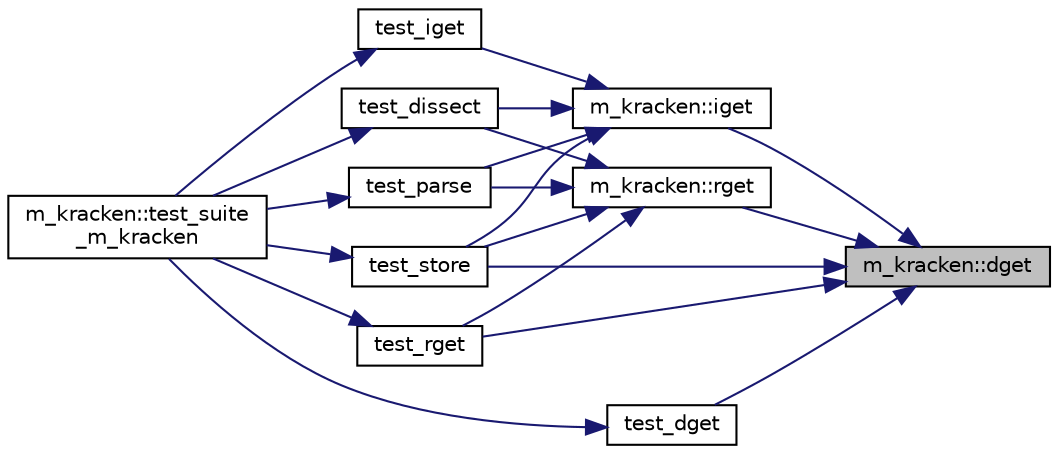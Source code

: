digraph "m_kracken::dget"
{
 // LATEX_PDF_SIZE
  edge [fontname="Helvetica",fontsize="10",labelfontname="Helvetica",labelfontsize="10"];
  node [fontname="Helvetica",fontsize="10",shape=record];
  rankdir="RL";
  Node1 [label="m_kracken::dget",height=0.2,width=0.4,color="black", fillcolor="grey75", style="filled", fontcolor="black",tooltip=" "];
  Node1 -> Node2 [dir="back",color="midnightblue",fontsize="10",style="solid",fontname="Helvetica"];
  Node2 [label="m_kracken::iget",height=0.2,width=0.4,color="black", fillcolor="white", style="filled",URL="$namespacem__kracken.html#a420718890eac378e5cd047dd0b477424",tooltip=" "];
  Node2 -> Node3 [dir="back",color="midnightblue",fontsize="10",style="solid",fontname="Helvetica"];
  Node3 [label="test_dissect",height=0.2,width=0.4,color="black", fillcolor="white", style="filled",URL="$M__kracken_8f90.html#a11a7205a4312de1b7569905779d3d8bd",tooltip=" "];
  Node3 -> Node4 [dir="back",color="midnightblue",fontsize="10",style="solid",fontname="Helvetica"];
  Node4 [label="m_kracken::test_suite\l_m_kracken",height=0.2,width=0.4,color="black", fillcolor="white", style="filled",URL="$namespacem__kracken.html#a59f94cea5ef39553cb4765959f981e00",tooltip=" "];
  Node2 -> Node5 [dir="back",color="midnightblue",fontsize="10",style="solid",fontname="Helvetica"];
  Node5 [label="test_iget",height=0.2,width=0.4,color="black", fillcolor="white", style="filled",URL="$M__kracken_8f90.html#abd47121392dc51796ba65d130b3c9c2f",tooltip=" "];
  Node5 -> Node4 [dir="back",color="midnightblue",fontsize="10",style="solid",fontname="Helvetica"];
  Node2 -> Node6 [dir="back",color="midnightblue",fontsize="10",style="solid",fontname="Helvetica"];
  Node6 [label="test_parse",height=0.2,width=0.4,color="black", fillcolor="white", style="filled",URL="$M__kracken_8f90.html#a42d41b204969ea6ee0ef1fa78285511f",tooltip=" "];
  Node6 -> Node4 [dir="back",color="midnightblue",fontsize="10",style="solid",fontname="Helvetica"];
  Node2 -> Node7 [dir="back",color="midnightblue",fontsize="10",style="solid",fontname="Helvetica"];
  Node7 [label="test_store",height=0.2,width=0.4,color="black", fillcolor="white", style="filled",URL="$M__kracken_8f90.html#a4c6c4bc7f33a76a13337578dfa15861c",tooltip=" "];
  Node7 -> Node4 [dir="back",color="midnightblue",fontsize="10",style="solid",fontname="Helvetica"];
  Node1 -> Node8 [dir="back",color="midnightblue",fontsize="10",style="solid",fontname="Helvetica"];
  Node8 [label="m_kracken::rget",height=0.2,width=0.4,color="black", fillcolor="white", style="filled",URL="$namespacem__kracken.html#a21e0e40932af79430832a53bdb4de300",tooltip=" "];
  Node8 -> Node3 [dir="back",color="midnightblue",fontsize="10",style="solid",fontname="Helvetica"];
  Node8 -> Node6 [dir="back",color="midnightblue",fontsize="10",style="solid",fontname="Helvetica"];
  Node8 -> Node9 [dir="back",color="midnightblue",fontsize="10",style="solid",fontname="Helvetica"];
  Node9 [label="test_rget",height=0.2,width=0.4,color="black", fillcolor="white", style="filled",URL="$M__kracken_8f90.html#a88a52f5f434f576ff98a79268314d6c4",tooltip=" "];
  Node9 -> Node4 [dir="back",color="midnightblue",fontsize="10",style="solid",fontname="Helvetica"];
  Node8 -> Node7 [dir="back",color="midnightblue",fontsize="10",style="solid",fontname="Helvetica"];
  Node1 -> Node10 [dir="back",color="midnightblue",fontsize="10",style="solid",fontname="Helvetica"];
  Node10 [label="test_dget",height=0.2,width=0.4,color="black", fillcolor="white", style="filled",URL="$M__kracken_8f90.html#a00ade06c021ec8176c965816e501e8a2",tooltip=" "];
  Node10 -> Node4 [dir="back",color="midnightblue",fontsize="10",style="solid",fontname="Helvetica"];
  Node1 -> Node9 [dir="back",color="midnightblue",fontsize="10",style="solid",fontname="Helvetica"];
  Node1 -> Node7 [dir="back",color="midnightblue",fontsize="10",style="solid",fontname="Helvetica"];
}
